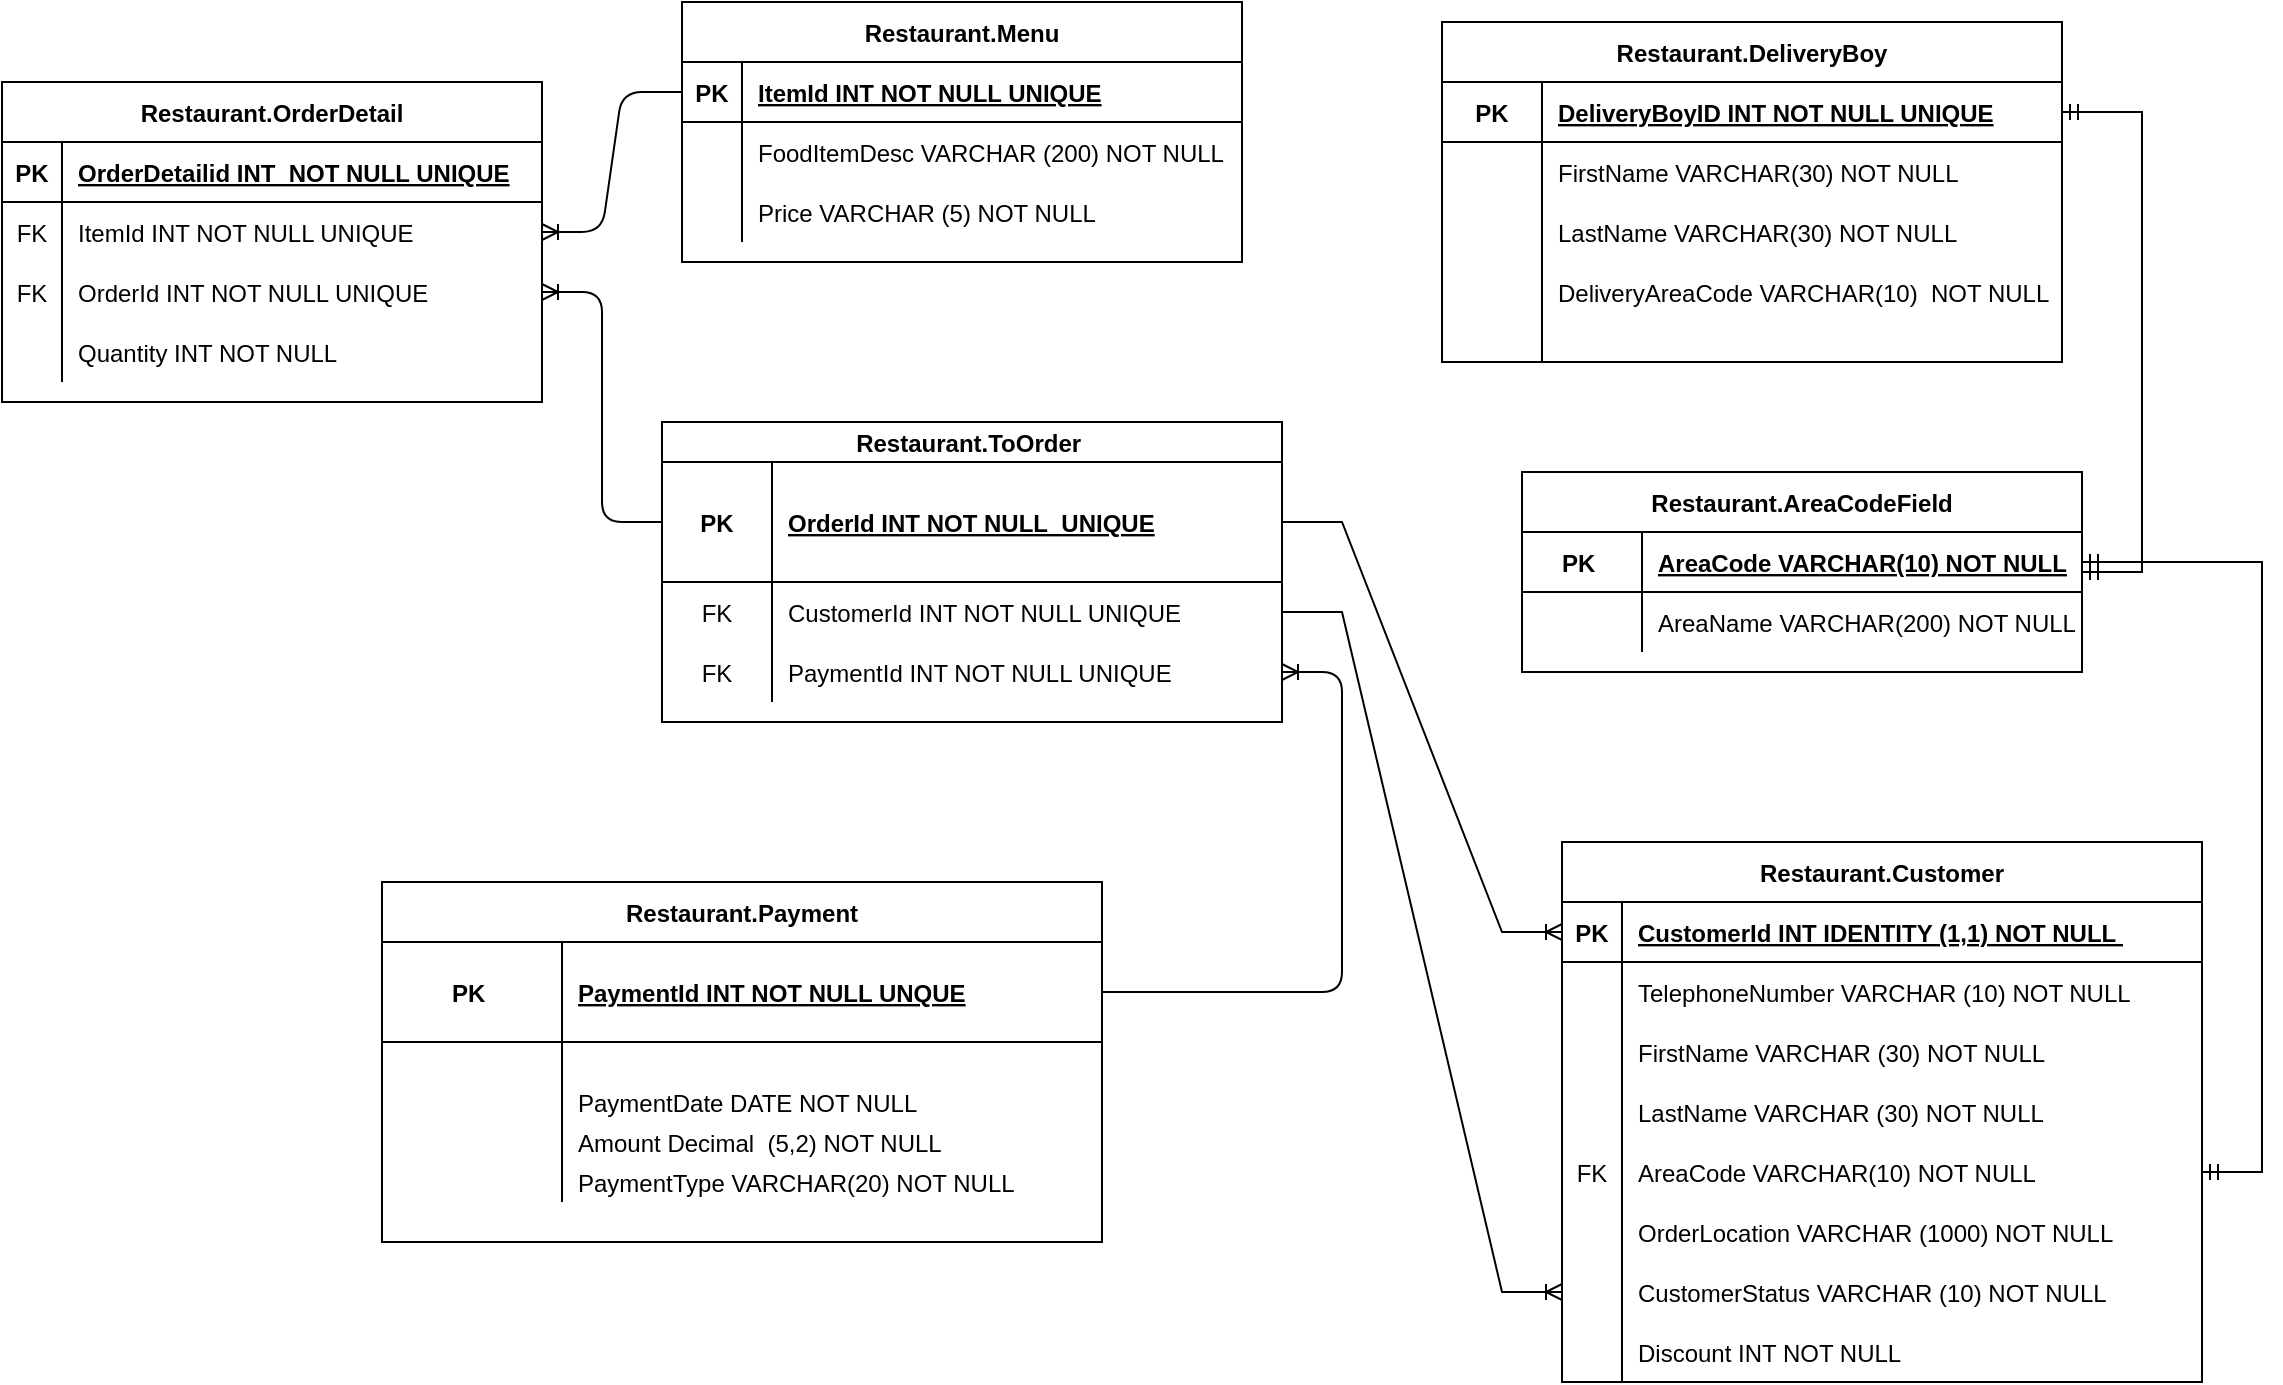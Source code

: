 <mxfile version="14.4.3" type="device"><diagram id="u45fFl8Hf6VWjjHvdSNV" name="Page-1"><mxGraphModel dx="2124" dy="632" grid="1" gridSize="10" guides="1" tooltips="1" connect="1" arrows="1" fold="1" page="1" pageScale="1" pageWidth="1100" pageHeight="1700" math="0" shadow="0"><root><mxCell id="0"/><mxCell id="1" parent="0"/><mxCell id="wpK5jE5YHzjJ2X40B5Fl-15" value="Restaurant.Customer" style="shape=table;startSize=30;container=1;collapsible=1;childLayout=tableLayout;fixedRows=1;rowLines=0;fontStyle=1;align=center;resizeLast=1;" parent="1" vertex="1"><mxGeometry x="410" y="490" width="320" height="270" as="geometry"/></mxCell><mxCell id="wpK5jE5YHzjJ2X40B5Fl-16" value="" style="shape=partialRectangle;collapsible=0;dropTarget=0;pointerEvents=0;fillColor=none;top=0;left=0;bottom=1;right=0;points=[[0,0.5],[1,0.5]];portConstraint=eastwest;" parent="wpK5jE5YHzjJ2X40B5Fl-15" vertex="1"><mxGeometry y="30" width="320" height="30" as="geometry"/></mxCell><mxCell id="wpK5jE5YHzjJ2X40B5Fl-17" value="PK" style="shape=partialRectangle;connectable=0;fillColor=none;top=0;left=0;bottom=0;right=0;fontStyle=1;overflow=hidden;" parent="wpK5jE5YHzjJ2X40B5Fl-16" vertex="1"><mxGeometry width="30" height="30" as="geometry"/></mxCell><mxCell id="wpK5jE5YHzjJ2X40B5Fl-18" value="CustomerId INT IDENTITY (1,1) NOT NULL " style="shape=partialRectangle;connectable=0;fillColor=none;top=0;left=0;bottom=0;right=0;align=left;spacingLeft=6;fontStyle=5;overflow=hidden;" parent="wpK5jE5YHzjJ2X40B5Fl-16" vertex="1"><mxGeometry x="30" width="290" height="30" as="geometry"/></mxCell><mxCell id="DZBctVD-VW35lQLiRQjv-4" value="" style="shape=partialRectangle;collapsible=0;dropTarget=0;pointerEvents=0;fillColor=none;top=0;left=0;bottom=0;right=0;points=[[0,0.5],[1,0.5]];portConstraint=eastwest;" parent="wpK5jE5YHzjJ2X40B5Fl-15" vertex="1"><mxGeometry y="60" width="320" height="30" as="geometry"/></mxCell><mxCell id="DZBctVD-VW35lQLiRQjv-5" value="" style="shape=partialRectangle;connectable=0;fillColor=none;top=0;left=0;bottom=0;right=0;editable=1;overflow=hidden;" parent="DZBctVD-VW35lQLiRQjv-4" vertex="1"><mxGeometry width="30" height="30" as="geometry"/></mxCell><mxCell id="DZBctVD-VW35lQLiRQjv-6" value="TelephoneNumber VARCHAR (10) NOT NULL " style="shape=partialRectangle;connectable=0;fillColor=none;top=0;left=0;bottom=0;right=0;align=left;spacingLeft=6;overflow=hidden;" parent="DZBctVD-VW35lQLiRQjv-4" vertex="1"><mxGeometry x="30" width="290" height="30" as="geometry"/></mxCell><mxCell id="wpK5jE5YHzjJ2X40B5Fl-19" value="" style="shape=partialRectangle;collapsible=0;dropTarget=0;pointerEvents=0;fillColor=none;top=0;left=0;bottom=0;right=0;points=[[0,0.5],[1,0.5]];portConstraint=eastwest;" parent="wpK5jE5YHzjJ2X40B5Fl-15" vertex="1"><mxGeometry y="90" width="320" height="30" as="geometry"/></mxCell><mxCell id="wpK5jE5YHzjJ2X40B5Fl-20" value="" style="shape=partialRectangle;connectable=0;fillColor=none;top=0;left=0;bottom=0;right=0;editable=1;overflow=hidden;" parent="wpK5jE5YHzjJ2X40B5Fl-19" vertex="1"><mxGeometry width="30" height="30" as="geometry"/></mxCell><mxCell id="wpK5jE5YHzjJ2X40B5Fl-21" value="FirstName VARCHAR (30) NOT NULL" style="shape=partialRectangle;connectable=0;fillColor=none;top=0;left=0;bottom=0;right=0;align=left;spacingLeft=6;overflow=hidden;" parent="wpK5jE5YHzjJ2X40B5Fl-19" vertex="1"><mxGeometry x="30" width="290" height="30" as="geometry"/></mxCell><mxCell id="wpK5jE5YHzjJ2X40B5Fl-22" value="" style="shape=partialRectangle;collapsible=0;dropTarget=0;pointerEvents=0;fillColor=none;top=0;left=0;bottom=0;right=0;points=[[0,0.5],[1,0.5]];portConstraint=eastwest;" parent="wpK5jE5YHzjJ2X40B5Fl-15" vertex="1"><mxGeometry y="120" width="320" height="30" as="geometry"/></mxCell><mxCell id="wpK5jE5YHzjJ2X40B5Fl-23" value="" style="shape=partialRectangle;connectable=0;fillColor=none;top=0;left=0;bottom=0;right=0;editable=1;overflow=hidden;" parent="wpK5jE5YHzjJ2X40B5Fl-22" vertex="1"><mxGeometry width="30" height="30" as="geometry"/></mxCell><mxCell id="wpK5jE5YHzjJ2X40B5Fl-24" value="LastName VARCHAR (30) NOT NULL" style="shape=partialRectangle;connectable=0;fillColor=none;top=0;left=0;bottom=0;right=0;align=left;spacingLeft=6;overflow=hidden;" parent="wpK5jE5YHzjJ2X40B5Fl-22" vertex="1"><mxGeometry x="30" width="290" height="30" as="geometry"/></mxCell><mxCell id="wpK5jE5YHzjJ2X40B5Fl-25" value="" style="shape=partialRectangle;collapsible=0;dropTarget=0;pointerEvents=0;fillColor=none;top=0;left=0;bottom=0;right=0;points=[[0,0.5],[1,0.5]];portConstraint=eastwest;" parent="wpK5jE5YHzjJ2X40B5Fl-15" vertex="1"><mxGeometry y="150" width="320" height="30" as="geometry"/></mxCell><mxCell id="wpK5jE5YHzjJ2X40B5Fl-26" value="FK" style="shape=partialRectangle;connectable=0;fillColor=none;top=0;left=0;bottom=0;right=0;editable=1;overflow=hidden;" parent="wpK5jE5YHzjJ2X40B5Fl-25" vertex="1"><mxGeometry width="30" height="30" as="geometry"/></mxCell><mxCell id="wpK5jE5YHzjJ2X40B5Fl-27" value="AreaCode VARCHAR(10) NOT NULL" style="shape=partialRectangle;connectable=0;fillColor=none;top=0;left=0;bottom=0;right=0;align=left;spacingLeft=6;overflow=hidden;" parent="wpK5jE5YHzjJ2X40B5Fl-25" vertex="1"><mxGeometry x="30" width="290" height="30" as="geometry"/></mxCell><mxCell id="wpK5jE5YHzjJ2X40B5Fl-31" value="" style="shape=partialRectangle;collapsible=0;dropTarget=0;pointerEvents=0;fillColor=none;top=0;left=0;bottom=0;right=0;points=[[0,0.5],[1,0.5]];portConstraint=eastwest;" parent="wpK5jE5YHzjJ2X40B5Fl-15" vertex="1"><mxGeometry y="180" width="320" height="30" as="geometry"/></mxCell><mxCell id="wpK5jE5YHzjJ2X40B5Fl-32" value="" style="shape=partialRectangle;connectable=0;fillColor=none;top=0;left=0;bottom=0;right=0;editable=1;overflow=hidden;" parent="wpK5jE5YHzjJ2X40B5Fl-31" vertex="1"><mxGeometry width="30" height="30" as="geometry"/></mxCell><mxCell id="wpK5jE5YHzjJ2X40B5Fl-33" value="OrderLocation VARCHAR (1000) NOT NULL" style="shape=partialRectangle;connectable=0;fillColor=none;top=0;left=0;bottom=0;right=0;align=left;spacingLeft=6;overflow=hidden;" parent="wpK5jE5YHzjJ2X40B5Fl-31" vertex="1"><mxGeometry x="30" width="290" height="30" as="geometry"/></mxCell><mxCell id="wpK5jE5YHzjJ2X40B5Fl-34" value="" style="shape=partialRectangle;collapsible=0;dropTarget=0;pointerEvents=0;fillColor=none;top=0;left=0;bottom=0;right=0;points=[[0,0.5],[1,0.5]];portConstraint=eastwest;" parent="wpK5jE5YHzjJ2X40B5Fl-15" vertex="1"><mxGeometry y="210" width="320" height="30" as="geometry"/></mxCell><mxCell id="wpK5jE5YHzjJ2X40B5Fl-35" value="" style="shape=partialRectangle;connectable=0;fillColor=none;top=0;left=0;bottom=0;right=0;editable=1;overflow=hidden;" parent="wpK5jE5YHzjJ2X40B5Fl-34" vertex="1"><mxGeometry width="30" height="30" as="geometry"/></mxCell><mxCell id="wpK5jE5YHzjJ2X40B5Fl-36" value="CustomerStatus VARCHAR (10) NOT NULL" style="shape=partialRectangle;connectable=0;fillColor=none;top=0;left=0;bottom=0;right=0;align=left;spacingLeft=6;overflow=hidden;" parent="wpK5jE5YHzjJ2X40B5Fl-34" vertex="1"><mxGeometry x="30" width="290" height="30" as="geometry"/></mxCell><mxCell id="wpK5jE5YHzjJ2X40B5Fl-37" value="" style="shape=partialRectangle;collapsible=0;dropTarget=0;pointerEvents=0;fillColor=none;top=0;left=0;bottom=0;right=0;points=[[0,0.5],[1,0.5]];portConstraint=eastwest;" parent="wpK5jE5YHzjJ2X40B5Fl-15" vertex="1"><mxGeometry y="240" width="320" height="30" as="geometry"/></mxCell><mxCell id="wpK5jE5YHzjJ2X40B5Fl-38" value="" style="shape=partialRectangle;connectable=0;fillColor=none;top=0;left=0;bottom=0;right=0;editable=1;overflow=hidden;" parent="wpK5jE5YHzjJ2X40B5Fl-37" vertex="1"><mxGeometry width="30" height="30" as="geometry"/></mxCell><mxCell id="wpK5jE5YHzjJ2X40B5Fl-39" value="Discount INT NOT NULL" style="shape=partialRectangle;connectable=0;fillColor=none;top=0;left=0;bottom=0;right=0;align=left;spacingLeft=6;overflow=hidden;" parent="wpK5jE5YHzjJ2X40B5Fl-37" vertex="1"><mxGeometry x="30" width="290" height="30" as="geometry"/></mxCell><mxCell id="wpK5jE5YHzjJ2X40B5Fl-53" value="Restaurant.ToOrder " style="shape=table;startSize=20;container=1;collapsible=1;childLayout=tableLayout;fixedRows=1;rowLines=0;fontStyle=1;align=center;resizeLast=1;" parent="1" vertex="1"><mxGeometry x="-40" y="280" width="310" height="150" as="geometry"/></mxCell><mxCell id="wpK5jE5YHzjJ2X40B5Fl-54" value="" style="shape=partialRectangle;collapsible=0;dropTarget=0;pointerEvents=0;fillColor=none;top=0;left=0;bottom=1;right=0;points=[[0,0.5],[1,0.5]];portConstraint=eastwest;" parent="wpK5jE5YHzjJ2X40B5Fl-53" vertex="1"><mxGeometry y="20" width="310" height="60" as="geometry"/></mxCell><mxCell id="wpK5jE5YHzjJ2X40B5Fl-55" value="PK" style="shape=partialRectangle;connectable=0;fillColor=none;top=0;left=0;bottom=0;right=0;fontStyle=1;overflow=hidden;" parent="wpK5jE5YHzjJ2X40B5Fl-54" vertex="1"><mxGeometry width="55" height="60" as="geometry"/></mxCell><mxCell id="wpK5jE5YHzjJ2X40B5Fl-56" value="OrderId INT NOT NULL  UNIQUE" style="shape=partialRectangle;connectable=0;fillColor=none;top=0;left=0;bottom=0;right=0;align=left;spacingLeft=6;fontStyle=5;overflow=hidden;" parent="wpK5jE5YHzjJ2X40B5Fl-54" vertex="1"><mxGeometry x="55" width="255" height="60" as="geometry"/></mxCell><mxCell id="wpK5jE5YHzjJ2X40B5Fl-136" value="" style="shape=partialRectangle;collapsible=0;dropTarget=0;pointerEvents=0;fillColor=none;top=0;left=0;bottom=0;right=0;points=[[0,0.5],[1,0.5]];portConstraint=eastwest;" parent="wpK5jE5YHzjJ2X40B5Fl-53" vertex="1"><mxGeometry y="80" width="310" height="30" as="geometry"/></mxCell><mxCell id="wpK5jE5YHzjJ2X40B5Fl-137" value="FK" style="shape=partialRectangle;connectable=0;fillColor=none;top=0;left=0;bottom=0;right=0;editable=1;overflow=hidden;" parent="wpK5jE5YHzjJ2X40B5Fl-136" vertex="1"><mxGeometry width="55" height="30" as="geometry"/></mxCell><mxCell id="wpK5jE5YHzjJ2X40B5Fl-138" value="CustomerId INT NOT NULL UNIQUE" style="shape=partialRectangle;connectable=0;fillColor=none;top=0;left=0;bottom=0;right=0;align=left;spacingLeft=6;overflow=hidden;" parent="wpK5jE5YHzjJ2X40B5Fl-136" vertex="1"><mxGeometry x="55" width="255" height="30" as="geometry"/></mxCell><mxCell id="BKBvfr3klz3zaAc7woX7-59" value="" style="shape=partialRectangle;collapsible=0;dropTarget=0;pointerEvents=0;fillColor=none;top=0;left=0;bottom=0;right=0;points=[[0,0.5],[1,0.5]];portConstraint=eastwest;rounded=0;" parent="wpK5jE5YHzjJ2X40B5Fl-53" vertex="1"><mxGeometry y="110" width="310" height="30" as="geometry"/></mxCell><mxCell id="BKBvfr3klz3zaAc7woX7-60" value="FK" style="shape=partialRectangle;connectable=0;fillColor=none;top=0;left=0;bottom=0;right=0;editable=1;overflow=hidden;" parent="BKBvfr3klz3zaAc7woX7-59" vertex="1"><mxGeometry width="55" height="30" as="geometry"/></mxCell><mxCell id="BKBvfr3klz3zaAc7woX7-61" value="PaymentId INT NOT NULL UNIQUE" style="shape=partialRectangle;connectable=0;fillColor=none;top=0;left=0;bottom=0;right=0;align=left;spacingLeft=6;overflow=hidden;" parent="BKBvfr3klz3zaAc7woX7-59" vertex="1"><mxGeometry x="55" width="255" height="30" as="geometry"/></mxCell><mxCell id="wpK5jE5YHzjJ2X40B5Fl-66" value="Restaurant.DeliveryBoy" style="shape=table;startSize=30;container=1;collapsible=1;childLayout=tableLayout;fixedRows=1;rowLines=0;fontStyle=1;align=center;resizeLast=1;rounded=0;" parent="1" vertex="1"><mxGeometry x="350" y="80" width="310" height="170" as="geometry"/></mxCell><mxCell id="wpK5jE5YHzjJ2X40B5Fl-67" value="" style="shape=partialRectangle;collapsible=0;dropTarget=0;pointerEvents=0;fillColor=none;top=0;left=0;bottom=1;right=0;points=[[0,0.5],[1,0.5]];portConstraint=eastwest;" parent="wpK5jE5YHzjJ2X40B5Fl-66" vertex="1"><mxGeometry y="30" width="310" height="30" as="geometry"/></mxCell><mxCell id="wpK5jE5YHzjJ2X40B5Fl-68" value="PK" style="shape=partialRectangle;connectable=0;fillColor=none;top=0;left=0;bottom=0;right=0;fontStyle=1;overflow=hidden;" parent="wpK5jE5YHzjJ2X40B5Fl-67" vertex="1"><mxGeometry width="50" height="30" as="geometry"/></mxCell><mxCell id="wpK5jE5YHzjJ2X40B5Fl-69" value="DeliveryBoyID INT NOT NULL UNIQUE" style="shape=partialRectangle;connectable=0;fillColor=none;top=0;left=0;bottom=0;right=0;align=left;spacingLeft=6;fontStyle=5;overflow=hidden;" parent="wpK5jE5YHzjJ2X40B5Fl-67" vertex="1"><mxGeometry x="50" width="260" height="30" as="geometry"/></mxCell><mxCell id="wpK5jE5YHzjJ2X40B5Fl-70" value="" style="shape=partialRectangle;collapsible=0;dropTarget=0;pointerEvents=0;fillColor=none;top=0;left=0;bottom=0;right=0;points=[[0,0.5],[1,0.5]];portConstraint=eastwest;" parent="wpK5jE5YHzjJ2X40B5Fl-66" vertex="1"><mxGeometry y="60" width="310" height="30" as="geometry"/></mxCell><mxCell id="wpK5jE5YHzjJ2X40B5Fl-71" value="" style="shape=partialRectangle;connectable=0;fillColor=none;top=0;left=0;bottom=0;right=0;editable=1;overflow=hidden;" parent="wpK5jE5YHzjJ2X40B5Fl-70" vertex="1"><mxGeometry width="50" height="30" as="geometry"/></mxCell><mxCell id="wpK5jE5YHzjJ2X40B5Fl-72" value="FirstName VARCHAR(30) NOT NULL" style="shape=partialRectangle;connectable=0;fillColor=none;top=0;left=0;bottom=0;right=0;align=left;spacingLeft=6;overflow=hidden;" parent="wpK5jE5YHzjJ2X40B5Fl-70" vertex="1"><mxGeometry x="50" width="260" height="30" as="geometry"/></mxCell><mxCell id="wpK5jE5YHzjJ2X40B5Fl-73" value="" style="shape=partialRectangle;collapsible=0;dropTarget=0;pointerEvents=0;fillColor=none;top=0;left=0;bottom=0;right=0;points=[[0,0.5],[1,0.5]];portConstraint=eastwest;" parent="wpK5jE5YHzjJ2X40B5Fl-66" vertex="1"><mxGeometry y="90" width="310" height="30" as="geometry"/></mxCell><mxCell id="wpK5jE5YHzjJ2X40B5Fl-74" value="" style="shape=partialRectangle;connectable=0;fillColor=none;top=0;left=0;bottom=0;right=0;editable=1;overflow=hidden;" parent="wpK5jE5YHzjJ2X40B5Fl-73" vertex="1"><mxGeometry width="50" height="30" as="geometry"/></mxCell><mxCell id="wpK5jE5YHzjJ2X40B5Fl-75" value="LastName VARCHAR(30) NOT NULL" style="shape=partialRectangle;connectable=0;fillColor=none;top=0;left=0;bottom=0;right=0;align=left;spacingLeft=6;overflow=hidden;" parent="wpK5jE5YHzjJ2X40B5Fl-73" vertex="1"><mxGeometry x="50" width="260" height="30" as="geometry"/></mxCell><mxCell id="wpK5jE5YHzjJ2X40B5Fl-85" value="" style="shape=partialRectangle;collapsible=0;dropTarget=0;pointerEvents=0;fillColor=none;top=0;left=0;bottom=0;right=0;points=[[0,0.5],[1,0.5]];portConstraint=eastwest;" parent="wpK5jE5YHzjJ2X40B5Fl-66" vertex="1"><mxGeometry y="120" width="310" height="30" as="geometry"/></mxCell><mxCell id="wpK5jE5YHzjJ2X40B5Fl-86" value="" style="shape=partialRectangle;connectable=0;fillColor=none;top=0;left=0;bottom=0;right=0;editable=1;overflow=hidden;" parent="wpK5jE5YHzjJ2X40B5Fl-85" vertex="1"><mxGeometry width="50" height="30" as="geometry"/></mxCell><mxCell id="wpK5jE5YHzjJ2X40B5Fl-87" value="DeliveryAreaCode VARCHAR(10)  NOT NULL" style="shape=partialRectangle;connectable=0;fillColor=none;top=0;left=0;bottom=0;right=0;align=left;spacingLeft=6;overflow=hidden;" parent="wpK5jE5YHzjJ2X40B5Fl-85" vertex="1"><mxGeometry x="50" width="260" height="30" as="geometry"/></mxCell><mxCell id="wpK5jE5YHzjJ2X40B5Fl-76" value="" style="shape=partialRectangle;collapsible=0;dropTarget=0;pointerEvents=0;fillColor=none;top=0;left=0;bottom=0;right=0;points=[[0,0.5],[1,0.5]];portConstraint=eastwest;" parent="wpK5jE5YHzjJ2X40B5Fl-66" vertex="1"><mxGeometry y="150" width="310" height="20" as="geometry"/></mxCell><mxCell id="wpK5jE5YHzjJ2X40B5Fl-77" value="" style="shape=partialRectangle;connectable=0;fillColor=none;top=0;left=0;bottom=0;right=0;editable=1;overflow=hidden;" parent="wpK5jE5YHzjJ2X40B5Fl-76" vertex="1"><mxGeometry width="50" height="20" as="geometry"/></mxCell><mxCell id="wpK5jE5YHzjJ2X40B5Fl-78" value="" style="shape=partialRectangle;connectable=0;fillColor=none;top=0;left=0;bottom=0;right=0;align=left;spacingLeft=6;overflow=hidden;" parent="wpK5jE5YHzjJ2X40B5Fl-76" vertex="1"><mxGeometry x="50" width="260" height="20" as="geometry"/></mxCell><mxCell id="wpK5jE5YHzjJ2X40B5Fl-84" value="" style="edgeStyle=entityRelationEdgeStyle;fontSize=12;html=1;endArrow=ERmandOne;startArrow=ERmandOne;rounded=0;" parent="1" source="wpK5jE5YHzjJ2X40B5Fl-25" target="BKBvfr3klz3zaAc7woX7-2" edge="1"><mxGeometry width="100" height="100" relative="1" as="geometry"><mxPoint x="720" y="620" as="sourcePoint"/><mxPoint x="530" y="460" as="targetPoint"/></mxGeometry></mxCell><mxCell id="wpK5jE5YHzjJ2X40B5Fl-88" value="Restaurant.Payment" style="shape=table;startSize=30;container=1;collapsible=1;childLayout=tableLayout;fixedRows=1;rowLines=0;fontStyle=1;align=center;resizeLast=1;" parent="1" vertex="1"><mxGeometry x="-180" y="510" width="360" height="180" as="geometry"/></mxCell><mxCell id="wpK5jE5YHzjJ2X40B5Fl-118" value="" style="shape=partialRectangle;collapsible=0;dropTarget=0;pointerEvents=0;fillColor=none;top=0;left=0;bottom=1;right=0;points=[[0,0.5],[1,0.5]];portConstraint=eastwest;" parent="wpK5jE5YHzjJ2X40B5Fl-88" vertex="1"><mxGeometry y="30" width="360" height="50" as="geometry"/></mxCell><mxCell id="wpK5jE5YHzjJ2X40B5Fl-119" value="PK " style="shape=partialRectangle;connectable=0;fillColor=none;top=0;left=0;bottom=0;right=0;fontStyle=1;overflow=hidden;" parent="wpK5jE5YHzjJ2X40B5Fl-118" vertex="1"><mxGeometry width="90" height="50" as="geometry"/></mxCell><mxCell id="wpK5jE5YHzjJ2X40B5Fl-120" value="PaymentId INT NOT NULL UNQUE" style="shape=partialRectangle;connectable=0;fillColor=none;top=0;left=0;bottom=0;right=0;align=left;spacingLeft=6;fontStyle=5;overflow=hidden;" parent="wpK5jE5YHzjJ2X40B5Fl-118" vertex="1"><mxGeometry x="90" width="270" height="50" as="geometry"/></mxCell><mxCell id="wpK5jE5YHzjJ2X40B5Fl-92" value="" style="shape=partialRectangle;collapsible=0;dropTarget=0;pointerEvents=0;fillColor=none;top=0;left=0;bottom=0;right=0;points=[[0,0.5],[1,0.5]];portConstraint=eastwest;" parent="wpK5jE5YHzjJ2X40B5Fl-88" vertex="1"><mxGeometry y="80" width="360" height="20" as="geometry"/></mxCell><mxCell id="wpK5jE5YHzjJ2X40B5Fl-93" value="" style="shape=partialRectangle;connectable=0;fillColor=none;top=0;left=0;bottom=0;right=0;editable=1;overflow=hidden;" parent="wpK5jE5YHzjJ2X40B5Fl-92" vertex="1"><mxGeometry width="90" height="20" as="geometry"/></mxCell><mxCell id="wpK5jE5YHzjJ2X40B5Fl-94" value="" style="shape=partialRectangle;connectable=0;fillColor=none;top=0;left=0;bottom=0;right=0;align=left;spacingLeft=6;overflow=hidden;" parent="wpK5jE5YHzjJ2X40B5Fl-92" vertex="1"><mxGeometry x="90" width="270" height="20" as="geometry"/></mxCell><mxCell id="wpK5jE5YHzjJ2X40B5Fl-95" value="" style="shape=partialRectangle;collapsible=0;dropTarget=0;pointerEvents=0;fillColor=none;top=0;left=0;bottom=0;right=0;points=[[0,0.5],[1,0.5]];portConstraint=eastwest;" parent="wpK5jE5YHzjJ2X40B5Fl-88" vertex="1"><mxGeometry y="100" width="360" height="20" as="geometry"/></mxCell><mxCell id="wpK5jE5YHzjJ2X40B5Fl-96" value="" style="shape=partialRectangle;connectable=0;fillColor=none;top=0;left=0;bottom=0;right=0;editable=1;overflow=hidden;" parent="wpK5jE5YHzjJ2X40B5Fl-95" vertex="1"><mxGeometry width="90" height="20" as="geometry"/></mxCell><mxCell id="wpK5jE5YHzjJ2X40B5Fl-97" value="PaymentDate DATE NOT NULL" style="shape=partialRectangle;connectable=0;fillColor=none;top=0;left=0;bottom=0;right=0;align=left;spacingLeft=6;overflow=hidden;" parent="wpK5jE5YHzjJ2X40B5Fl-95" vertex="1"><mxGeometry x="90" width="270" height="20" as="geometry"/></mxCell><mxCell id="wpK5jE5YHzjJ2X40B5Fl-98" value="" style="shape=partialRectangle;collapsible=0;dropTarget=0;pointerEvents=0;fillColor=none;top=0;left=0;bottom=0;right=0;points=[[0,0.5],[1,0.5]];portConstraint=eastwest;" parent="wpK5jE5YHzjJ2X40B5Fl-88" vertex="1"><mxGeometry y="120" width="360" height="20" as="geometry"/></mxCell><mxCell id="wpK5jE5YHzjJ2X40B5Fl-99" value="" style="shape=partialRectangle;connectable=0;fillColor=none;top=0;left=0;bottom=0;right=0;editable=1;overflow=hidden;" parent="wpK5jE5YHzjJ2X40B5Fl-98" vertex="1"><mxGeometry width="90" height="20" as="geometry"/></mxCell><mxCell id="wpK5jE5YHzjJ2X40B5Fl-100" value="Amount Decimal  (5,2) NOT NULL" style="shape=partialRectangle;connectable=0;fillColor=none;top=0;left=0;bottom=0;right=0;align=left;spacingLeft=6;overflow=hidden;" parent="wpK5jE5YHzjJ2X40B5Fl-98" vertex="1"><mxGeometry x="90" width="270" height="20" as="geometry"/></mxCell><mxCell id="wpK5jE5YHzjJ2X40B5Fl-101" value="" style="shape=partialRectangle;collapsible=0;dropTarget=0;pointerEvents=0;fillColor=none;top=0;left=0;bottom=0;right=0;points=[[0,0.5],[1,0.5]];portConstraint=eastwest;" parent="wpK5jE5YHzjJ2X40B5Fl-88" vertex="1"><mxGeometry y="140" width="360" height="20" as="geometry"/></mxCell><mxCell id="wpK5jE5YHzjJ2X40B5Fl-102" value="" style="shape=partialRectangle;connectable=0;fillColor=none;top=0;left=0;bottom=0;right=0;editable=1;overflow=hidden;" parent="wpK5jE5YHzjJ2X40B5Fl-101" vertex="1"><mxGeometry width="90" height="20" as="geometry"/></mxCell><mxCell id="wpK5jE5YHzjJ2X40B5Fl-103" value="PaymentType VARCHAR(20) NOT NULL" style="shape=partialRectangle;connectable=0;fillColor=none;top=0;left=0;bottom=0;right=0;align=left;spacingLeft=6;overflow=hidden;" parent="wpK5jE5YHzjJ2X40B5Fl-101" vertex="1"><mxGeometry x="90" width="270" height="20" as="geometry"/></mxCell><mxCell id="wpK5jE5YHzjJ2X40B5Fl-124" value="" style="edgeStyle=entityRelationEdgeStyle;fontSize=12;html=1;endArrow=ERoneToMany;rounded=0;" parent="1" source="wpK5jE5YHzjJ2X40B5Fl-54" target="wpK5jE5YHzjJ2X40B5Fl-16" edge="1"><mxGeometry width="100" height="100" relative="1" as="geometry"><mxPoint x="300" y="500" as="sourcePoint"/><mxPoint x="320" y="340" as="targetPoint"/></mxGeometry></mxCell><mxCell id="wpK5jE5YHzjJ2X40B5Fl-139" value="" style="edgeStyle=entityRelationEdgeStyle;fontSize=12;html=1;endArrow=ERoneToMany;exitX=1;exitY=0.5;exitDx=0;exitDy=0;entryX=0;entryY=0.5;entryDx=0;entryDy=0;rounded=0;" parent="1" source="wpK5jE5YHzjJ2X40B5Fl-136" target="wpK5jE5YHzjJ2X40B5Fl-34" edge="1"><mxGeometry width="100" height="100" relative="1" as="geometry"><mxPoint x="330" y="480" as="sourcePoint"/><mxPoint x="10" y="225" as="targetPoint"/></mxGeometry></mxCell><mxCell id="BKBvfr3klz3zaAc7woX7-1" value="Restaurant.AreaCodeField" style="shape=table;startSize=30;container=1;collapsible=1;childLayout=tableLayout;fixedRows=1;rowLines=0;fontStyle=1;align=center;resizeLast=1;" parent="1" vertex="1"><mxGeometry x="390" y="305" width="280" height="100" as="geometry"/></mxCell><mxCell id="BKBvfr3klz3zaAc7woX7-2" value="" style="shape=partialRectangle;collapsible=0;dropTarget=0;pointerEvents=0;fillColor=none;top=0;left=0;bottom=1;right=0;points=[[0,0.5],[1,0.5]];portConstraint=eastwest;" parent="BKBvfr3klz3zaAc7woX7-1" vertex="1"><mxGeometry y="30" width="280" height="30" as="geometry"/></mxCell><mxCell id="BKBvfr3klz3zaAc7woX7-3" value="PK " style="shape=partialRectangle;connectable=0;fillColor=none;top=0;left=0;bottom=0;right=0;fontStyle=1;overflow=hidden;" parent="BKBvfr3klz3zaAc7woX7-2" vertex="1"><mxGeometry width="60" height="30" as="geometry"/></mxCell><mxCell id="BKBvfr3klz3zaAc7woX7-4" value="AreaCode VARCHAR(10) NOT NULL" style="shape=partialRectangle;connectable=0;fillColor=none;top=0;left=0;bottom=0;right=0;align=left;spacingLeft=6;fontStyle=5;overflow=hidden;" parent="BKBvfr3klz3zaAc7woX7-2" vertex="1"><mxGeometry x="60" width="220" height="30" as="geometry"/></mxCell><mxCell id="BKBvfr3klz3zaAc7woX7-5" value="" style="shape=partialRectangle;collapsible=0;dropTarget=0;pointerEvents=0;fillColor=none;top=0;left=0;bottom=0;right=0;points=[[0,0.5],[1,0.5]];portConstraint=eastwest;" parent="BKBvfr3klz3zaAc7woX7-1" vertex="1"><mxGeometry y="60" width="280" height="30" as="geometry"/></mxCell><mxCell id="BKBvfr3klz3zaAc7woX7-6" value="" style="shape=partialRectangle;connectable=0;fillColor=none;top=0;left=0;bottom=0;right=0;editable=1;overflow=hidden;" parent="BKBvfr3klz3zaAc7woX7-5" vertex="1"><mxGeometry width="60" height="30" as="geometry"/></mxCell><mxCell id="BKBvfr3klz3zaAc7woX7-7" value="AreaName VARCHAR(200) NOT NULL" style="shape=partialRectangle;connectable=0;fillColor=none;top=0;left=0;bottom=0;right=0;align=left;spacingLeft=6;overflow=hidden;" parent="BKBvfr3klz3zaAc7woX7-5" vertex="1"><mxGeometry x="60" width="220" height="30" as="geometry"/></mxCell><mxCell id="BKBvfr3klz3zaAc7woX7-14" value="" style="edgeStyle=entityRelationEdgeStyle;fontSize=12;html=1;endArrow=ERmandOne;startArrow=ERmandOne;rounded=0;" parent="1" source="BKBvfr3klz3zaAc7woX7-1" target="wpK5jE5YHzjJ2X40B5Fl-67" edge="1"><mxGeometry width="100" height="100" relative="1" as="geometry"><mxPoint x="510" y="270" as="sourcePoint"/><mxPoint x="530" y="210" as="targetPoint"/></mxGeometry></mxCell><mxCell id="BKBvfr3klz3zaAc7woX7-20" value="Restaurant.Menu" style="shape=table;startSize=30;container=1;collapsible=1;childLayout=tableLayout;fixedRows=1;rowLines=0;fontStyle=1;align=center;resizeLast=1;rounded=0;" parent="1" vertex="1"><mxGeometry x="-30" y="70" width="280" height="130" as="geometry"/></mxCell><mxCell id="BKBvfr3klz3zaAc7woX7-21" value="" style="shape=partialRectangle;collapsible=0;dropTarget=0;pointerEvents=0;fillColor=none;top=0;left=0;bottom=1;right=0;points=[[0,0.5],[1,0.5]];portConstraint=eastwest;" parent="BKBvfr3klz3zaAc7woX7-20" vertex="1"><mxGeometry y="30" width="280" height="30" as="geometry"/></mxCell><mxCell id="BKBvfr3klz3zaAc7woX7-22" value="PK" style="shape=partialRectangle;connectable=0;fillColor=none;top=0;left=0;bottom=0;right=0;fontStyle=1;overflow=hidden;" parent="BKBvfr3klz3zaAc7woX7-21" vertex="1"><mxGeometry width="30" height="30" as="geometry"/></mxCell><mxCell id="BKBvfr3klz3zaAc7woX7-23" value="ItemId INT NOT NULL UNIQUE" style="shape=partialRectangle;connectable=0;fillColor=none;top=0;left=0;bottom=0;right=0;align=left;spacingLeft=6;fontStyle=5;overflow=hidden;" parent="BKBvfr3klz3zaAc7woX7-21" vertex="1"><mxGeometry x="30" width="250" height="30" as="geometry"/></mxCell><mxCell id="BKBvfr3klz3zaAc7woX7-24" value="" style="shape=partialRectangle;collapsible=0;dropTarget=0;pointerEvents=0;fillColor=none;top=0;left=0;bottom=0;right=0;points=[[0,0.5],[1,0.5]];portConstraint=eastwest;" parent="BKBvfr3klz3zaAc7woX7-20" vertex="1"><mxGeometry y="60" width="280" height="30" as="geometry"/></mxCell><mxCell id="BKBvfr3klz3zaAc7woX7-25" value="" style="shape=partialRectangle;connectable=0;fillColor=none;top=0;left=0;bottom=0;right=0;editable=1;overflow=hidden;" parent="BKBvfr3klz3zaAc7woX7-24" vertex="1"><mxGeometry width="30" height="30" as="geometry"/></mxCell><mxCell id="BKBvfr3klz3zaAc7woX7-26" value="FoodItemDesc VARCHAR (200) NOT NULL" style="shape=partialRectangle;connectable=0;fillColor=none;top=0;left=0;bottom=0;right=0;align=left;spacingLeft=6;overflow=hidden;" parent="BKBvfr3klz3zaAc7woX7-24" vertex="1"><mxGeometry x="30" width="250" height="30" as="geometry"/></mxCell><mxCell id="BKBvfr3klz3zaAc7woX7-27" value="" style="shape=partialRectangle;collapsible=0;dropTarget=0;pointerEvents=0;fillColor=none;top=0;left=0;bottom=0;right=0;points=[[0,0.5],[1,0.5]];portConstraint=eastwest;" parent="BKBvfr3klz3zaAc7woX7-20" vertex="1"><mxGeometry y="90" width="280" height="30" as="geometry"/></mxCell><mxCell id="BKBvfr3klz3zaAc7woX7-28" value="" style="shape=partialRectangle;connectable=0;fillColor=none;top=0;left=0;bottom=0;right=0;editable=1;overflow=hidden;" parent="BKBvfr3klz3zaAc7woX7-27" vertex="1"><mxGeometry width="30" height="30" as="geometry"/></mxCell><mxCell id="BKBvfr3klz3zaAc7woX7-29" value="Price VARCHAR (5) NOT NULL" style="shape=partialRectangle;connectable=0;fillColor=none;top=0;left=0;bottom=0;right=0;align=left;spacingLeft=6;overflow=hidden;" parent="BKBvfr3klz3zaAc7woX7-27" vertex="1"><mxGeometry x="30" width="250" height="30" as="geometry"/></mxCell><mxCell id="BKBvfr3klz3zaAc7woX7-36" value="Restaurant.OrderDetail" style="shape=table;startSize=30;container=1;collapsible=1;childLayout=tableLayout;fixedRows=1;rowLines=0;fontStyle=1;align=center;resizeLast=1;rounded=0;" parent="1" vertex="1"><mxGeometry x="-370" y="110" width="270" height="160" as="geometry"/></mxCell><mxCell id="BKBvfr3klz3zaAc7woX7-37" value="" style="shape=partialRectangle;collapsible=0;dropTarget=0;pointerEvents=0;fillColor=none;top=0;left=0;bottom=1;right=0;points=[[0,0.5],[1,0.5]];portConstraint=eastwest;" parent="BKBvfr3klz3zaAc7woX7-36" vertex="1"><mxGeometry y="30" width="270" height="30" as="geometry"/></mxCell><mxCell id="BKBvfr3klz3zaAc7woX7-38" value="PK" style="shape=partialRectangle;connectable=0;fillColor=none;top=0;left=0;bottom=0;right=0;fontStyle=1;overflow=hidden;" parent="BKBvfr3klz3zaAc7woX7-37" vertex="1"><mxGeometry width="30" height="30" as="geometry"/></mxCell><mxCell id="BKBvfr3klz3zaAc7woX7-39" value="OrderDetailid INT  NOT NULL UNIQUE" style="shape=partialRectangle;connectable=0;fillColor=none;top=0;left=0;bottom=0;right=0;align=left;spacingLeft=6;fontStyle=5;overflow=hidden;" parent="BKBvfr3klz3zaAc7woX7-37" vertex="1"><mxGeometry x="30" width="240" height="30" as="geometry"/></mxCell><mxCell id="BKBvfr3klz3zaAc7woX7-43" value="" style="shape=partialRectangle;collapsible=0;dropTarget=0;pointerEvents=0;fillColor=none;top=0;left=0;bottom=0;right=0;points=[[0,0.5],[1,0.5]];portConstraint=eastwest;" parent="BKBvfr3klz3zaAc7woX7-36" vertex="1"><mxGeometry y="60" width="270" height="30" as="geometry"/></mxCell><mxCell id="BKBvfr3klz3zaAc7woX7-44" value="FK" style="shape=partialRectangle;connectable=0;fillColor=none;top=0;left=0;bottom=0;right=0;editable=1;overflow=hidden;" parent="BKBvfr3klz3zaAc7woX7-43" vertex="1"><mxGeometry width="30" height="30" as="geometry"/></mxCell><mxCell id="BKBvfr3klz3zaAc7woX7-45" value="ItemId INT NOT NULL UNIQUE" style="shape=partialRectangle;connectable=0;fillColor=none;top=0;left=0;bottom=0;right=0;align=left;spacingLeft=6;overflow=hidden;" parent="BKBvfr3klz3zaAc7woX7-43" vertex="1"><mxGeometry x="30" width="240" height="30" as="geometry"/></mxCell><mxCell id="BKBvfr3klz3zaAc7woX7-40" value="" style="shape=partialRectangle;collapsible=0;dropTarget=0;pointerEvents=0;fillColor=none;top=0;left=0;bottom=0;right=0;points=[[0,0.5],[1,0.5]];portConstraint=eastwest;" parent="BKBvfr3klz3zaAc7woX7-36" vertex="1"><mxGeometry y="90" width="270" height="30" as="geometry"/></mxCell><mxCell id="BKBvfr3klz3zaAc7woX7-41" value="FK" style="shape=partialRectangle;connectable=0;fillColor=none;top=0;left=0;bottom=0;right=0;editable=1;overflow=hidden;" parent="BKBvfr3klz3zaAc7woX7-40" vertex="1"><mxGeometry width="30" height="30" as="geometry"/></mxCell><mxCell id="BKBvfr3klz3zaAc7woX7-42" value="OrderId INT NOT NULL UNIQUE" style="shape=partialRectangle;connectable=0;fillColor=none;top=0;left=0;bottom=0;right=0;align=left;spacingLeft=6;overflow=hidden;" parent="BKBvfr3klz3zaAc7woX7-40" vertex="1"><mxGeometry x="30" width="240" height="30" as="geometry"/></mxCell><mxCell id="BKBvfr3klz3zaAc7woX7-46" value="" style="shape=partialRectangle;collapsible=0;dropTarget=0;pointerEvents=0;fillColor=none;top=0;left=0;bottom=0;right=0;points=[[0,0.5],[1,0.5]];portConstraint=eastwest;" parent="BKBvfr3klz3zaAc7woX7-36" vertex="1"><mxGeometry y="120" width="270" height="30" as="geometry"/></mxCell><mxCell id="BKBvfr3klz3zaAc7woX7-47" value="" style="shape=partialRectangle;connectable=0;fillColor=none;top=0;left=0;bottom=0;right=0;editable=1;overflow=hidden;" parent="BKBvfr3klz3zaAc7woX7-46" vertex="1"><mxGeometry width="30" height="30" as="geometry"/></mxCell><mxCell id="BKBvfr3klz3zaAc7woX7-48" value="Quantity INT NOT NULL" style="shape=partialRectangle;connectable=0;fillColor=none;top=0;left=0;bottom=0;right=0;align=left;spacingLeft=6;overflow=hidden;" parent="BKBvfr3klz3zaAc7woX7-46" vertex="1"><mxGeometry x="30" width="240" height="30" as="geometry"/></mxCell><mxCell id="BKBvfr3klz3zaAc7woX7-49" value="" style="edgeStyle=entityRelationEdgeStyle;fontSize=12;html=1;endArrow=ERoneToMany;strokeColor=#000000;exitX=0;exitY=0.5;exitDx=0;exitDy=0;entryX=1;entryY=0.5;entryDx=0;entryDy=0;" parent="1" source="wpK5jE5YHzjJ2X40B5Fl-54" target="BKBvfr3klz3zaAc7woX7-40" edge="1"><mxGeometry width="100" height="100" relative="1" as="geometry"><mxPoint x="-160" y="480" as="sourcePoint"/><mxPoint x="-60" y="380" as="targetPoint"/></mxGeometry></mxCell><mxCell id="BKBvfr3klz3zaAc7woX7-50" value="" style="edgeStyle=entityRelationEdgeStyle;fontSize=12;html=1;endArrow=ERoneToMany;strokeColor=#000000;exitX=0;exitY=0.5;exitDx=0;exitDy=0;entryX=1;entryY=0.5;entryDx=0;entryDy=0;" parent="1" source="BKBvfr3klz3zaAc7woX7-21" target="BKBvfr3klz3zaAc7woX7-43" edge="1"><mxGeometry width="100" height="100" relative="1" as="geometry"><mxPoint x="-250" y="480" as="sourcePoint"/><mxPoint x="-130" y="360" as="targetPoint"/></mxGeometry></mxCell><mxCell id="BKBvfr3klz3zaAc7woX7-62" value="" style="edgeStyle=entityRelationEdgeStyle;fontSize=12;html=1;endArrow=ERoneToMany;strokeColor=#000000;exitX=1;exitY=0.5;exitDx=0;exitDy=0;" parent="1" source="wpK5jE5YHzjJ2X40B5Fl-118" target="BKBvfr3klz3zaAc7woX7-59" edge="1"><mxGeometry width="100" height="100" relative="1" as="geometry"><mxPoint x="-140" y="510" as="sourcePoint"/><mxPoint x="-40" y="410" as="targetPoint"/></mxGeometry></mxCell></root></mxGraphModel></diagram></mxfile>